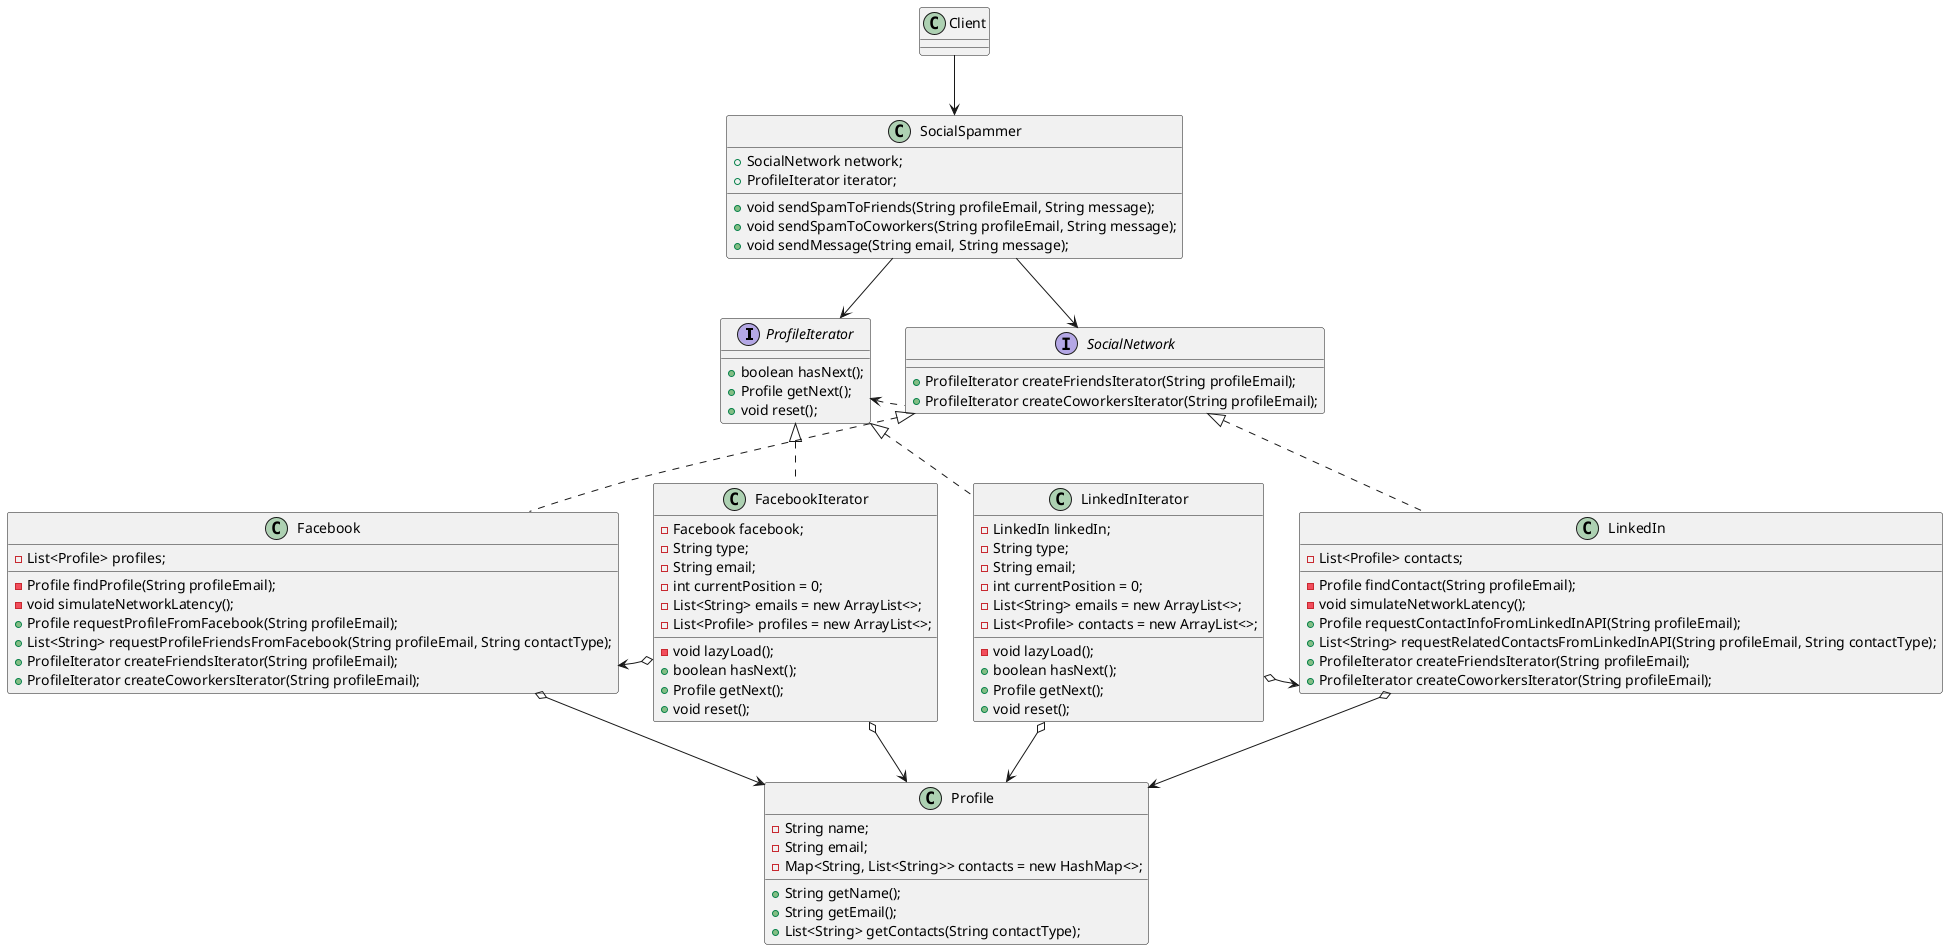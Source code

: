 @startuml
/'迭代访问社交网络档案'/
/'定义档案接口'/
interface ProfileIterator{
  + boolean hasNext();
  + Profile getNext();
  + void reset();
}

/'在Facebook档案上实现迭代'/
class FacebookIterator{
  - Facebook facebook;
  - String type;
  - String email;
  - int currentPosition = 0;
  - List<String> emails = new ArrayList<>;
  - List<Profile> profiles = new ArrayList<>;

  - void lazyLoad();
  + boolean hasNext();
  + Profile getNext();
  + void reset();
}
FacebookIterator .up.|> ProfileIterator
FacebookIterator o-right->  Facebook
FacebookIterator o--> Profile

/'在领英档案上实现迭代'/
class LinkedInIterator{
  - LinkedIn linkedIn;
  - String type;
  - String email;
  - int currentPosition = 0;
  - List<String> emails = new ArrayList<>;
  - List<Profile> contacts = new ArrayList<>;

  - void lazyLoad();
  + boolean hasNext();
  + Profile getNext();
  + void reset();
}
LinkedInIterator .up.|> ProfileIterator
LinkedInIterator o-right-> LinkedIn
LinkedInIterator o--> Profile

/'定义通用的社交网络接口'/
interface SocialNetwork{
  + ProfileIterator createFriendsIterator(String profileEmail);
  + ProfileIterator createCoworkersIterator(String profileEmail);
}
SocialNetwork .left.> ProfileIterator

/'Facebook'/
class Facebook{
  - List<Profile> profiles;

  - Profile findProfile(String profileEmail);
  - void simulateNetworkLatency();
  + Profile requestProfileFromFacebook(String profileEmail);
  + List<String> requestProfileFriendsFromFacebook(String profileEmail, String contactType);
  + ProfileIterator createFriendsIterator(String profileEmail);
  + ProfileIterator createCoworkersIterator(String profileEmail);
}
Facebook .up.|> SocialNetwork
Facebook o--> Profile

/'领英'/
class LinkedIn{
  - List<Profile> contacts;

  - Profile findContact(String profileEmail);
  - void simulateNetworkLatency();
  + Profile requestContactInfoFromLinkedInAPI(String profileEmail);
  + List<String> requestRelatedContactsFromLinkedInAPI(String profileEmail, String contactType);
  + ProfileIterator createFriendsIterator(String profileEmail);
  + ProfileIterator createCoworkersIterator(String profileEmail);
}
LinkedIn .up.|> SocialNetwork
LinkedIn o--> Profile

/'社交档案'/
class Profile{
  - String name;
  - String email;
  - Map<String, List<String>> contacts = new HashMap<>;

  + String getName();
  + String getEmail();
  + List<String> getContacts(String contactType);
}

/'消息发送应用'/
class SocialSpammer{
  + SocialNetwork network;
  + ProfileIterator iterator;

  + void sendSpamToFriends(String profileEmail, String message);
  + void sendSpamToCoworkers(String profileEmail, String message);
  + void sendMessage(String email, String message);
}
SocialSpammer --> SocialNetwork
SocialSpammer --> ProfileIterator

/'辅助布局'/
Facebook -[hidden]>  LinkedIn
Facebook -[hidden]> SocialNetwork
ProfileIterator -[hidden]>  SocialNetwork
FacebookIterator -[hidden]> LinkedInIterator
Facebook -[hidden]> FacebookIterator
LinkedIn -[hidden]> LinkedInIterator

/'客户端'/
class Client{
}
Client --> SocialSpammer

@enduml
